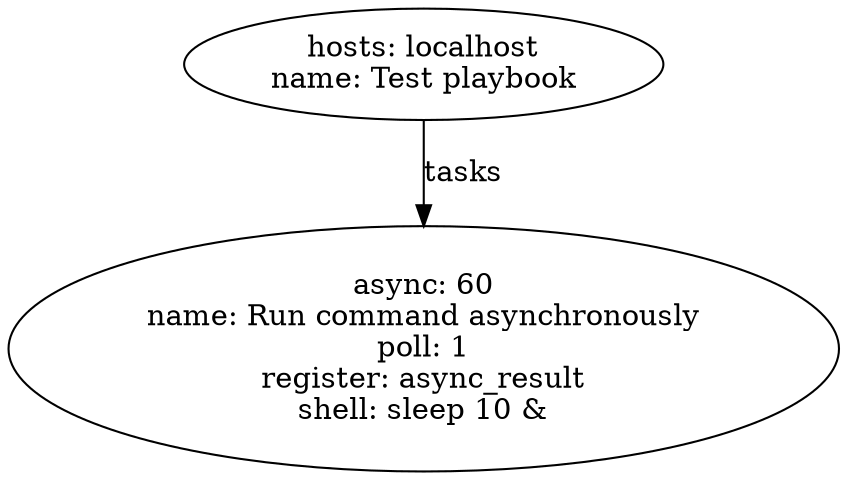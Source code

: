 digraph graphname {
2041 [label="async: 60\nname: Run command asynchronously\npoll: 1\nregister: async_result\nshell: sleep 10 &\n"];
2040 [label="hosts: localhost\nname: Test playbook\n"];
2040 -> 2041 [label="tasks"];
}

